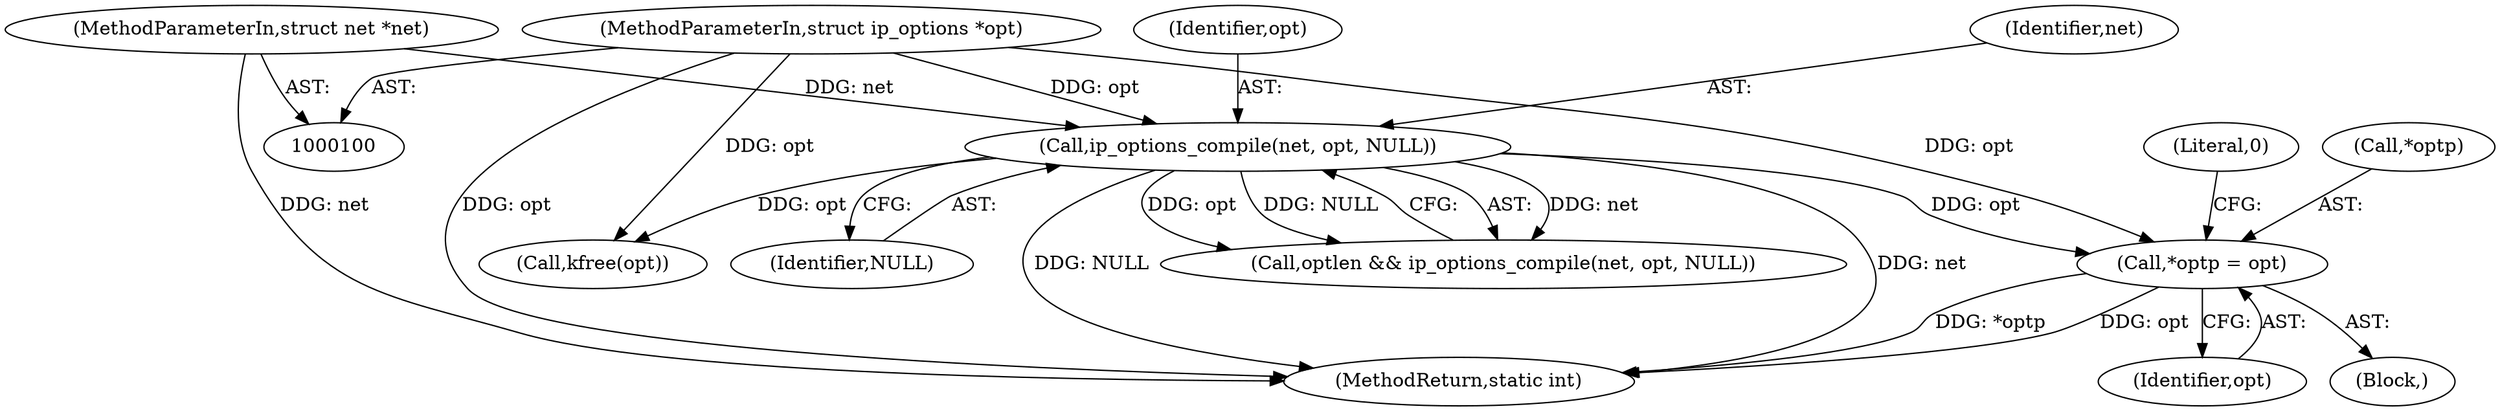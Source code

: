 digraph "1_linux_f6d8bd051c391c1c0458a30b2a7abcd939329259_19@pointer" {
"1000139" [label="(Call,*optp = opt)"];
"1000126" [label="(Call,ip_options_compile(net, opt, NULL))"];
"1000101" [label="(MethodParameterIn,struct net *net)"];
"1000103" [label="(MethodParameterIn,struct ip_options *opt)"];
"1000144" [label="(Literal,0)"];
"1000142" [label="(Identifier,opt)"];
"1000126" [label="(Call,ip_options_compile(net, opt, NULL))"];
"1000127" [label="(Identifier,net)"];
"1000105" [label="(Block,)"];
"1000139" [label="(Call,*optp = opt)"];
"1000129" [label="(Identifier,NULL)"];
"1000131" [label="(Call,kfree(opt))"];
"1000124" [label="(Call,optlen && ip_options_compile(net, opt, NULL))"];
"1000128" [label="(Identifier,opt)"];
"1000101" [label="(MethodParameterIn,struct net *net)"];
"1000140" [label="(Call,*optp)"];
"1000103" [label="(MethodParameterIn,struct ip_options *opt)"];
"1000145" [label="(MethodReturn,static int)"];
"1000139" -> "1000105"  [label="AST: "];
"1000139" -> "1000142"  [label="CFG: "];
"1000140" -> "1000139"  [label="AST: "];
"1000142" -> "1000139"  [label="AST: "];
"1000144" -> "1000139"  [label="CFG: "];
"1000139" -> "1000145"  [label="DDG: opt"];
"1000139" -> "1000145"  [label="DDG: *optp"];
"1000126" -> "1000139"  [label="DDG: opt"];
"1000103" -> "1000139"  [label="DDG: opt"];
"1000126" -> "1000124"  [label="AST: "];
"1000126" -> "1000129"  [label="CFG: "];
"1000127" -> "1000126"  [label="AST: "];
"1000128" -> "1000126"  [label="AST: "];
"1000129" -> "1000126"  [label="AST: "];
"1000124" -> "1000126"  [label="CFG: "];
"1000126" -> "1000145"  [label="DDG: net"];
"1000126" -> "1000145"  [label="DDG: NULL"];
"1000126" -> "1000124"  [label="DDG: net"];
"1000126" -> "1000124"  [label="DDG: opt"];
"1000126" -> "1000124"  [label="DDG: NULL"];
"1000101" -> "1000126"  [label="DDG: net"];
"1000103" -> "1000126"  [label="DDG: opt"];
"1000126" -> "1000131"  [label="DDG: opt"];
"1000101" -> "1000100"  [label="AST: "];
"1000101" -> "1000145"  [label="DDG: net"];
"1000103" -> "1000100"  [label="AST: "];
"1000103" -> "1000145"  [label="DDG: opt"];
"1000103" -> "1000131"  [label="DDG: opt"];
}
